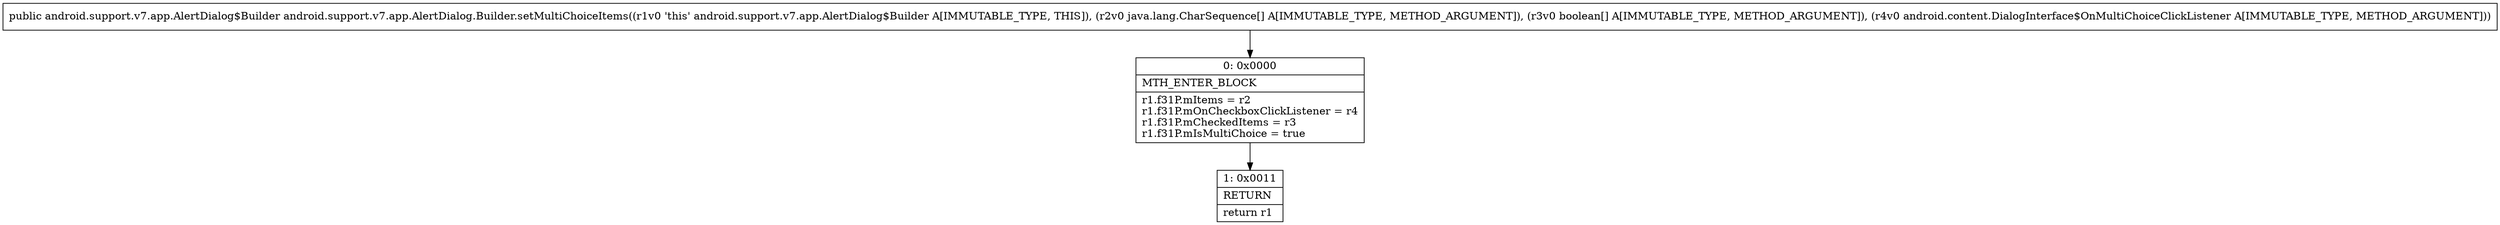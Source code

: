 digraph "CFG forandroid.support.v7.app.AlertDialog.Builder.setMultiChoiceItems([Ljava\/lang\/CharSequence;[ZLandroid\/content\/DialogInterface$OnMultiChoiceClickListener;)Landroid\/support\/v7\/app\/AlertDialog$Builder;" {
Node_0 [shape=record,label="{0\:\ 0x0000|MTH_ENTER_BLOCK\l|r1.f31P.mItems = r2\lr1.f31P.mOnCheckboxClickListener = r4\lr1.f31P.mCheckedItems = r3\lr1.f31P.mIsMultiChoice = true\l}"];
Node_1 [shape=record,label="{1\:\ 0x0011|RETURN\l|return r1\l}"];
MethodNode[shape=record,label="{public android.support.v7.app.AlertDialog$Builder android.support.v7.app.AlertDialog.Builder.setMultiChoiceItems((r1v0 'this' android.support.v7.app.AlertDialog$Builder A[IMMUTABLE_TYPE, THIS]), (r2v0 java.lang.CharSequence[] A[IMMUTABLE_TYPE, METHOD_ARGUMENT]), (r3v0 boolean[] A[IMMUTABLE_TYPE, METHOD_ARGUMENT]), (r4v0 android.content.DialogInterface$OnMultiChoiceClickListener A[IMMUTABLE_TYPE, METHOD_ARGUMENT])) }"];
MethodNode -> Node_0;
Node_0 -> Node_1;
}

